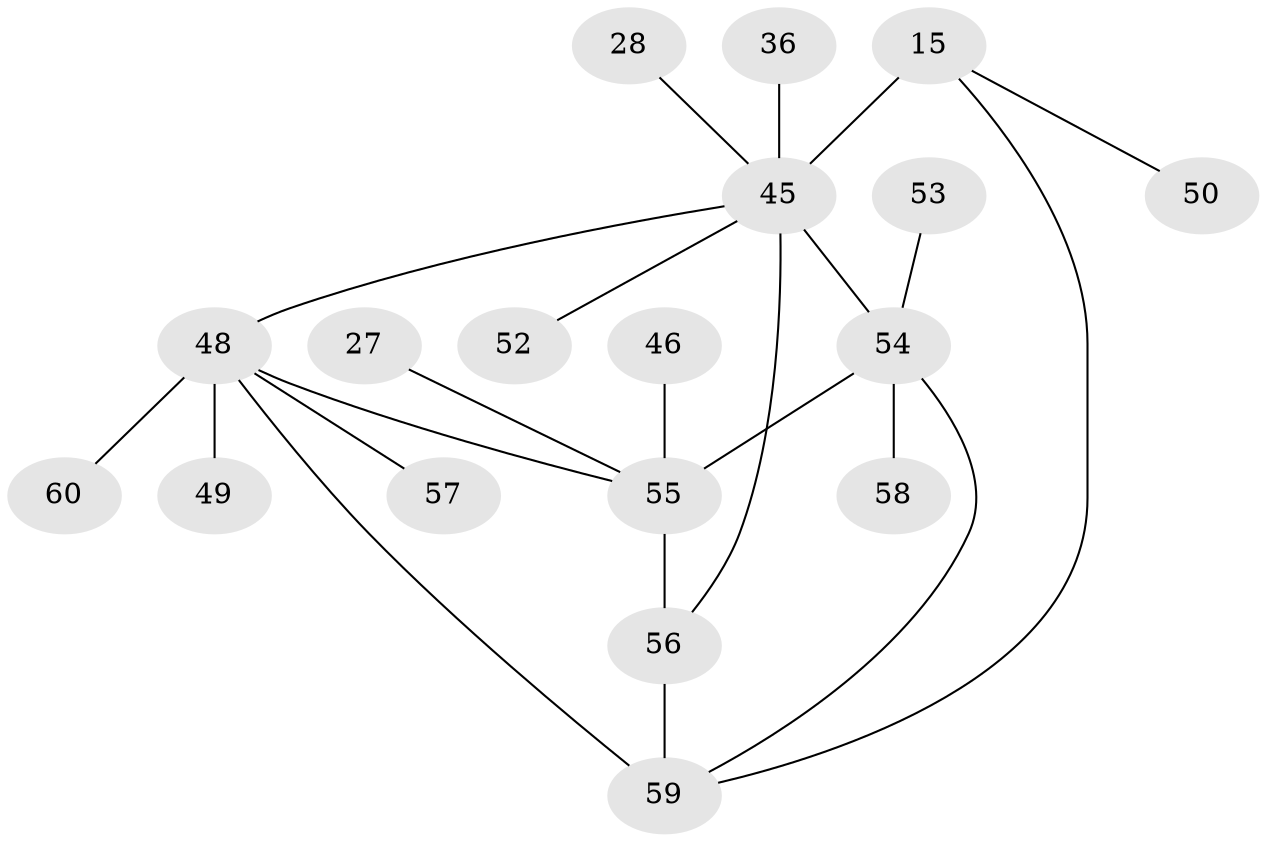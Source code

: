 // original degree distribution, {7: 0.016666666666666666, 6: 0.03333333333333333, 2: 0.21666666666666667, 3: 0.03333333333333333, 8: 0.03333333333333333, 13: 0.016666666666666666, 4: 0.016666666666666666, 5: 0.06666666666666667, 9: 0.016666666666666666, 1: 0.55}
// Generated by graph-tools (version 1.1) at 2025/57/03/04/25 21:57:39]
// undirected, 18 vertices, 22 edges
graph export_dot {
graph [start="1"]
  node [color=gray90,style=filled];
  15;
  27;
  28;
  36;
  45 [super="+39+32+35"];
  46;
  48 [super="+38+43+44+41+33"];
  49;
  50;
  52 [super="+22"];
  53 [super="+42"];
  54 [super="+11"];
  55 [super="+26+5+23"];
  56 [super="+37+47"];
  57 [super="+34"];
  58;
  59 [super="+51"];
  60;
  15 -- 50;
  15 -- 45 [weight=3];
  15 -- 59;
  27 -- 55;
  28 -- 45;
  36 -- 45;
  45 -- 52;
  45 -- 54 [weight=2];
  45 -- 48 [weight=2];
  45 -- 56;
  46 -- 55;
  48 -- 49;
  48 -- 60;
  48 -- 57;
  48 -- 59 [weight=2];
  48 -- 55;
  53 -- 54;
  54 -- 58;
  54 -- 59;
  54 -- 55 [weight=2];
  55 -- 56 [weight=2];
  56 -- 59;
}
